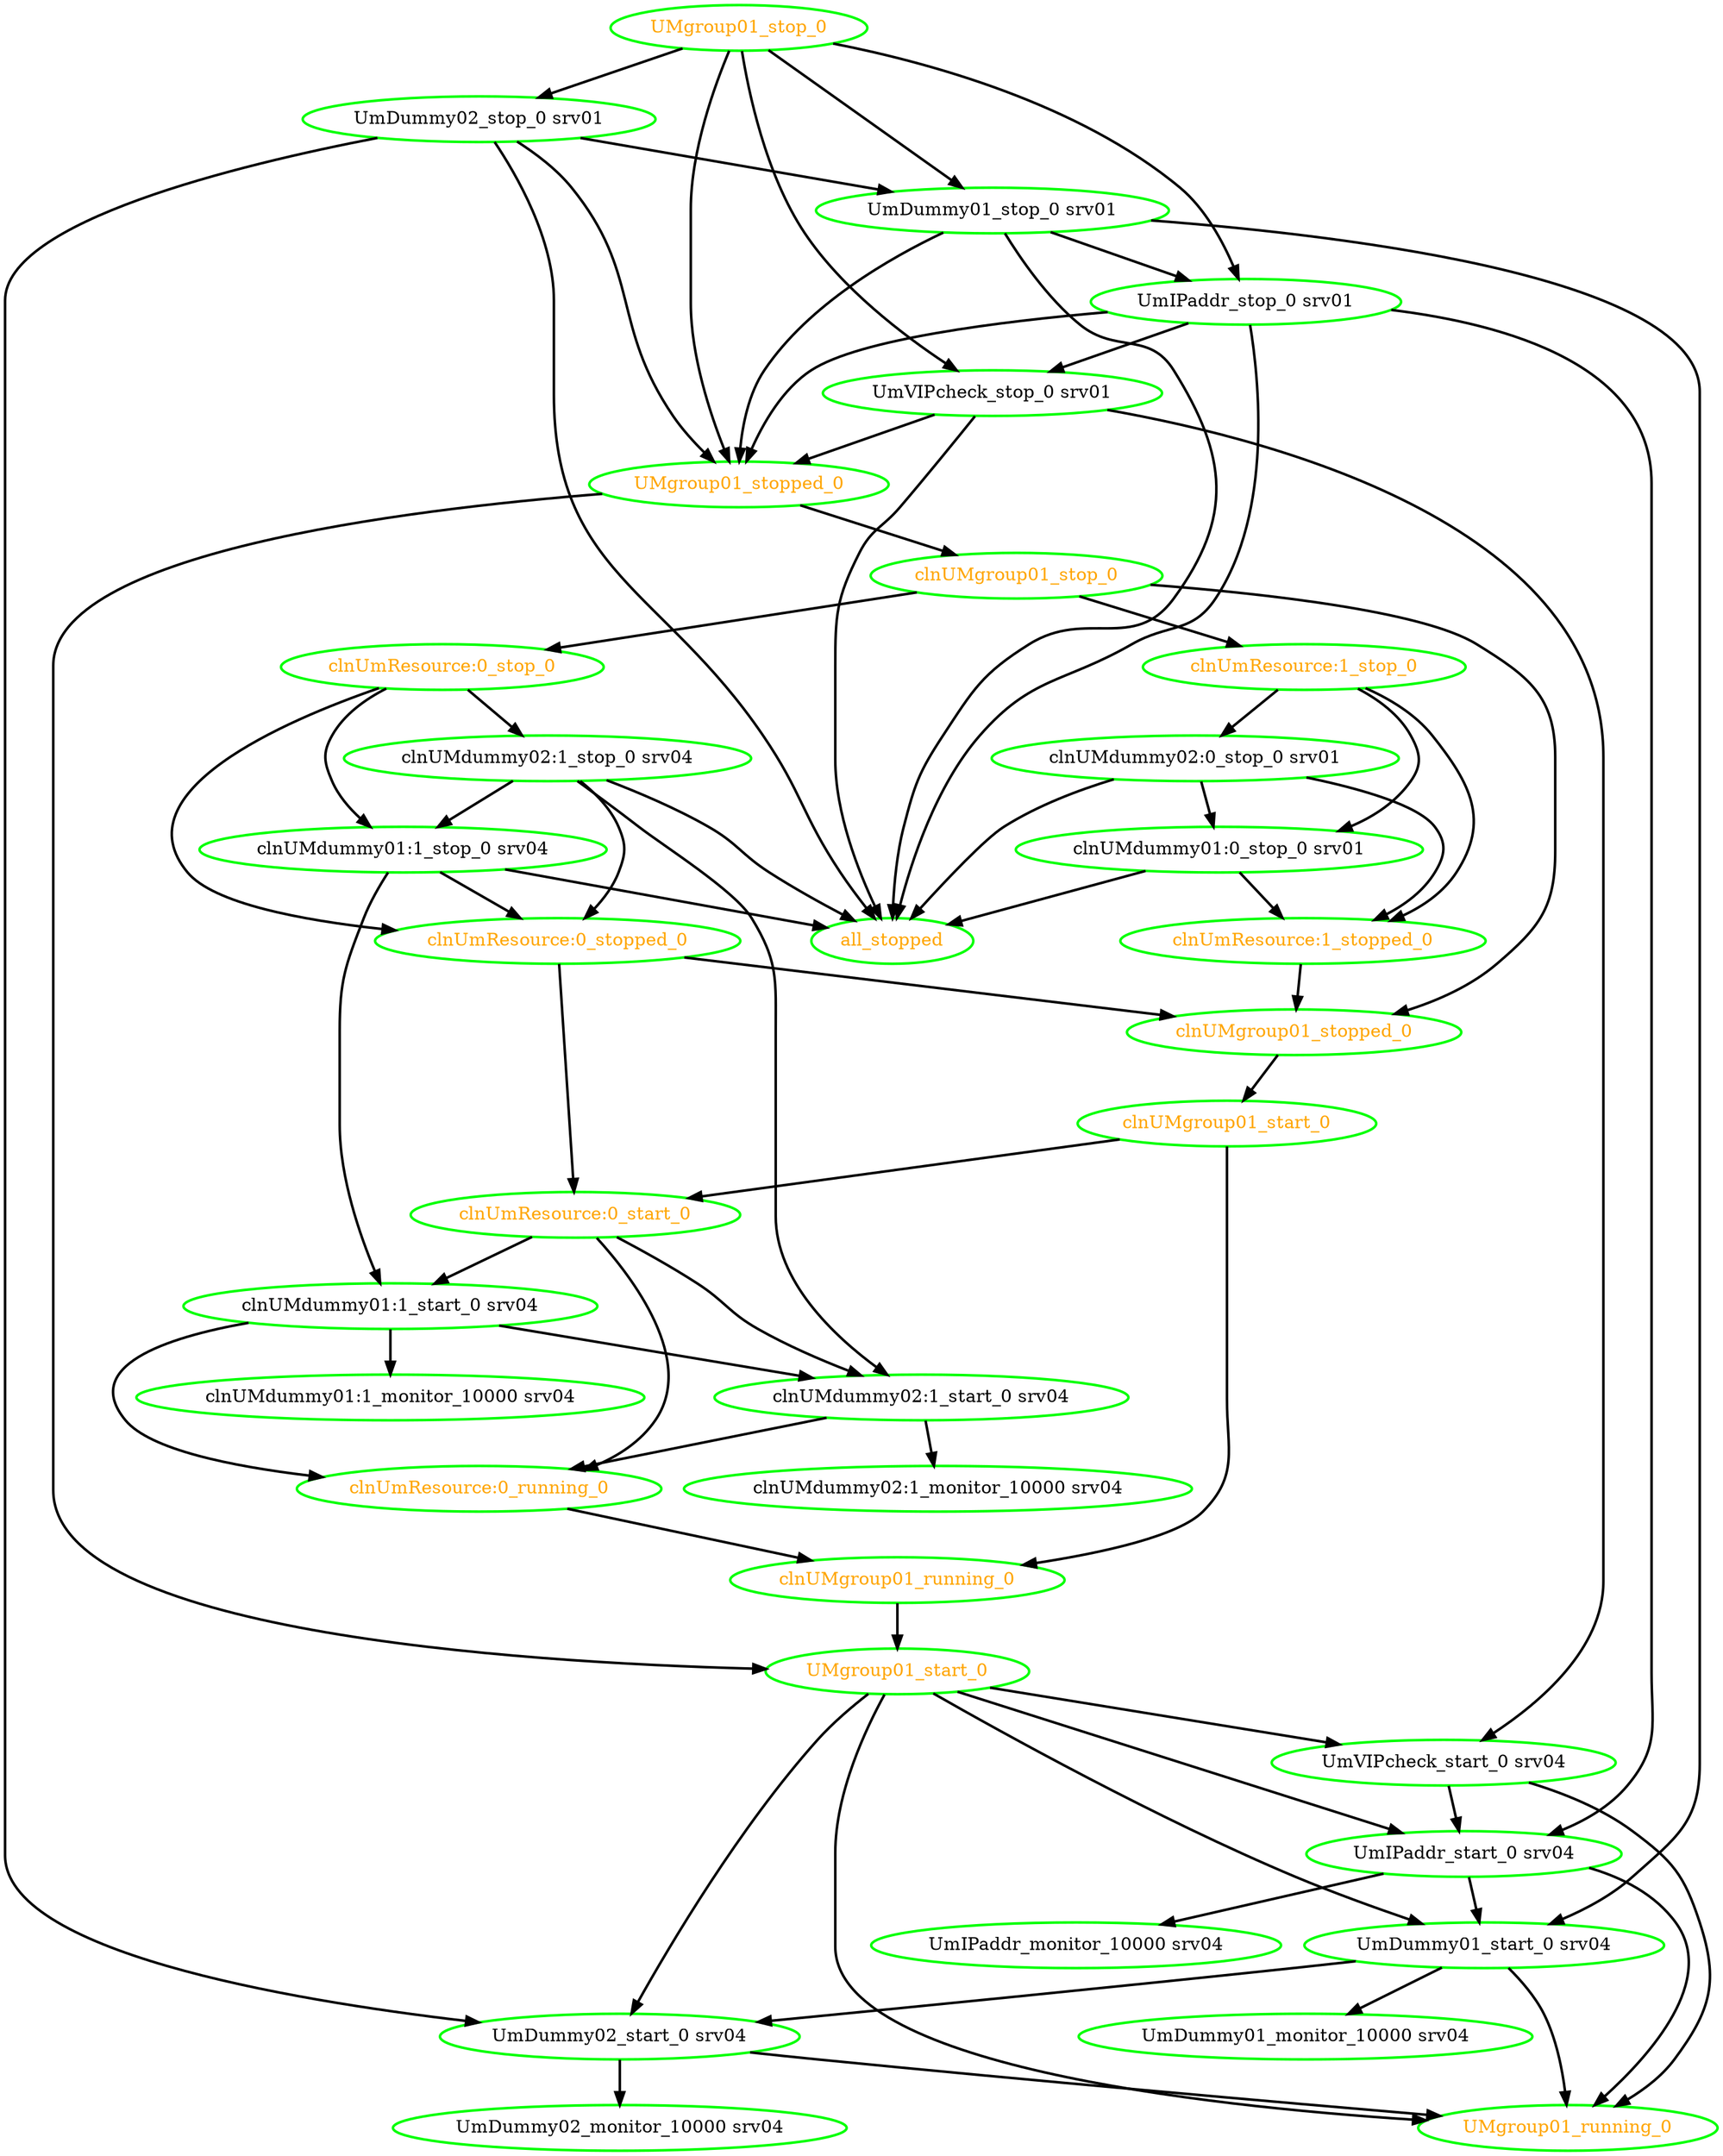 digraph "g" {
"UMgroup01_running_0" [ style=bold color="green" fontcolor="orange" ]
"UMgroup01_start_0" -> "UMgroup01_running_0" [ style = bold]
"UMgroup01_start_0" -> "UmDummy01_start_0 srv04" [ style = bold]
"UMgroup01_start_0" -> "UmDummy02_start_0 srv04" [ style = bold]
"UMgroup01_start_0" -> "UmIPaddr_start_0 srv04" [ style = bold]
"UMgroup01_start_0" -> "UmVIPcheck_start_0 srv04" [ style = bold]
"UMgroup01_start_0" [ style=bold color="green" fontcolor="orange" ]
"UMgroup01_stop_0" -> "UMgroup01_stopped_0" [ style = bold]
"UMgroup01_stop_0" -> "UmDummy01_stop_0 srv01" [ style = bold]
"UMgroup01_stop_0" -> "UmDummy02_stop_0 srv01" [ style = bold]
"UMgroup01_stop_0" -> "UmIPaddr_stop_0 srv01" [ style = bold]
"UMgroup01_stop_0" -> "UmVIPcheck_stop_0 srv01" [ style = bold]
"UMgroup01_stop_0" [ style=bold color="green" fontcolor="orange" ]
"UMgroup01_stopped_0" -> "UMgroup01_start_0" [ style = bold]
"UMgroup01_stopped_0" -> "clnUMgroup01_stop_0" [ style = bold]
"UMgroup01_stopped_0" [ style=bold color="green" fontcolor="orange" ]
"UmDummy01_monitor_10000 srv04" [ style=bold color="green" fontcolor="black" ]
"UmDummy01_start_0 srv04" -> "UMgroup01_running_0" [ style = bold]
"UmDummy01_start_0 srv04" -> "UmDummy01_monitor_10000 srv04" [ style = bold]
"UmDummy01_start_0 srv04" -> "UmDummy02_start_0 srv04" [ style = bold]
"UmDummy01_start_0 srv04" [ style=bold color="green" fontcolor="black" ]
"UmDummy01_stop_0 srv01" -> "UMgroup01_stopped_0" [ style = bold]
"UmDummy01_stop_0 srv01" -> "UmDummy01_start_0 srv04" [ style = bold]
"UmDummy01_stop_0 srv01" -> "UmIPaddr_stop_0 srv01" [ style = bold]
"UmDummy01_stop_0 srv01" -> "all_stopped" [ style = bold]
"UmDummy01_stop_0 srv01" [ style=bold color="green" fontcolor="black" ]
"UmDummy02_monitor_10000 srv04" [ style=bold color="green" fontcolor="black" ]
"UmDummy02_start_0 srv04" -> "UMgroup01_running_0" [ style = bold]
"UmDummy02_start_0 srv04" -> "UmDummy02_monitor_10000 srv04" [ style = bold]
"UmDummy02_start_0 srv04" [ style=bold color="green" fontcolor="black" ]
"UmDummy02_stop_0 srv01" -> "UMgroup01_stopped_0" [ style = bold]
"UmDummy02_stop_0 srv01" -> "UmDummy01_stop_0 srv01" [ style = bold]
"UmDummy02_stop_0 srv01" -> "UmDummy02_start_0 srv04" [ style = bold]
"UmDummy02_stop_0 srv01" -> "all_stopped" [ style = bold]
"UmDummy02_stop_0 srv01" [ style=bold color="green" fontcolor="black" ]
"UmIPaddr_monitor_10000 srv04" [ style=bold color="green" fontcolor="black" ]
"UmIPaddr_start_0 srv04" -> "UMgroup01_running_0" [ style = bold]
"UmIPaddr_start_0 srv04" -> "UmDummy01_start_0 srv04" [ style = bold]
"UmIPaddr_start_0 srv04" -> "UmIPaddr_monitor_10000 srv04" [ style = bold]
"UmIPaddr_start_0 srv04" [ style=bold color="green" fontcolor="black" ]
"UmIPaddr_stop_0 srv01" -> "UMgroup01_stopped_0" [ style = bold]
"UmIPaddr_stop_0 srv01" -> "UmIPaddr_start_0 srv04" [ style = bold]
"UmIPaddr_stop_0 srv01" -> "UmVIPcheck_stop_0 srv01" [ style = bold]
"UmIPaddr_stop_0 srv01" -> "all_stopped" [ style = bold]
"UmIPaddr_stop_0 srv01" [ style=bold color="green" fontcolor="black" ]
"UmVIPcheck_start_0 srv04" -> "UMgroup01_running_0" [ style = bold]
"UmVIPcheck_start_0 srv04" -> "UmIPaddr_start_0 srv04" [ style = bold]
"UmVIPcheck_start_0 srv04" [ style=bold color="green" fontcolor="black" ]
"UmVIPcheck_stop_0 srv01" -> "UMgroup01_stopped_0" [ style = bold]
"UmVIPcheck_stop_0 srv01" -> "UmVIPcheck_start_0 srv04" [ style = bold]
"UmVIPcheck_stop_0 srv01" -> "all_stopped" [ style = bold]
"UmVIPcheck_stop_0 srv01" [ style=bold color="green" fontcolor="black" ]
"all_stopped" [ style=bold color="green" fontcolor="orange" ]
"clnUMdummy01:0_stop_0 srv01" -> "all_stopped" [ style = bold]
"clnUMdummy01:0_stop_0 srv01" -> "clnUmResource:1_stopped_0" [ style = bold]
"clnUMdummy01:0_stop_0 srv01" [ style=bold color="green" fontcolor="black" ]
"clnUMdummy01:1_monitor_10000 srv04" [ style=bold color="green" fontcolor="black" ]
"clnUMdummy01:1_start_0 srv04" -> "clnUMdummy01:1_monitor_10000 srv04" [ style = bold]
"clnUMdummy01:1_start_0 srv04" -> "clnUMdummy02:1_start_0 srv04" [ style = bold]
"clnUMdummy01:1_start_0 srv04" -> "clnUmResource:0_running_0" [ style = bold]
"clnUMdummy01:1_start_0 srv04" [ style=bold color="green" fontcolor="black" ]
"clnUMdummy01:1_stop_0 srv04" -> "all_stopped" [ style = bold]
"clnUMdummy01:1_stop_0 srv04" -> "clnUMdummy01:1_start_0 srv04" [ style = bold]
"clnUMdummy01:1_stop_0 srv04" -> "clnUmResource:0_stopped_0" [ style = bold]
"clnUMdummy01:1_stop_0 srv04" [ style=bold color="green" fontcolor="black" ]
"clnUMdummy02:0_stop_0 srv01" -> "all_stopped" [ style = bold]
"clnUMdummy02:0_stop_0 srv01" -> "clnUMdummy01:0_stop_0 srv01" [ style = bold]
"clnUMdummy02:0_stop_0 srv01" -> "clnUmResource:1_stopped_0" [ style = bold]
"clnUMdummy02:0_stop_0 srv01" [ style=bold color="green" fontcolor="black" ]
"clnUMdummy02:1_monitor_10000 srv04" [ style=bold color="green" fontcolor="black" ]
"clnUMdummy02:1_start_0 srv04" -> "clnUMdummy02:1_monitor_10000 srv04" [ style = bold]
"clnUMdummy02:1_start_0 srv04" -> "clnUmResource:0_running_0" [ style = bold]
"clnUMdummy02:1_start_0 srv04" [ style=bold color="green" fontcolor="black" ]
"clnUMdummy02:1_stop_0 srv04" -> "all_stopped" [ style = bold]
"clnUMdummy02:1_stop_0 srv04" -> "clnUMdummy01:1_stop_0 srv04" [ style = bold]
"clnUMdummy02:1_stop_0 srv04" -> "clnUMdummy02:1_start_0 srv04" [ style = bold]
"clnUMdummy02:1_stop_0 srv04" -> "clnUmResource:0_stopped_0" [ style = bold]
"clnUMdummy02:1_stop_0 srv04" [ style=bold color="green" fontcolor="black" ]
"clnUMgroup01_running_0" -> "UMgroup01_start_0" [ style = bold]
"clnUMgroup01_running_0" [ style=bold color="green" fontcolor="orange" ]
"clnUMgroup01_start_0" -> "clnUMgroup01_running_0" [ style = bold]
"clnUMgroup01_start_0" -> "clnUmResource:0_start_0" [ style = bold]
"clnUMgroup01_start_0" [ style=bold color="green" fontcolor="orange" ]
"clnUMgroup01_stop_0" -> "clnUMgroup01_stopped_0" [ style = bold]
"clnUMgroup01_stop_0" -> "clnUmResource:0_stop_0" [ style = bold]
"clnUMgroup01_stop_0" -> "clnUmResource:1_stop_0" [ style = bold]
"clnUMgroup01_stop_0" [ style=bold color="green" fontcolor="orange" ]
"clnUMgroup01_stopped_0" -> "clnUMgroup01_start_0" [ style = bold]
"clnUMgroup01_stopped_0" [ style=bold color="green" fontcolor="orange" ]
"clnUmResource:0_running_0" -> "clnUMgroup01_running_0" [ style = bold]
"clnUmResource:0_running_0" [ style=bold color="green" fontcolor="orange"]
"clnUmResource:0_start_0" -> "clnUMdummy01:1_start_0 srv04" [ style = bold]
"clnUmResource:0_start_0" -> "clnUMdummy02:1_start_0 srv04" [ style = bold]
"clnUmResource:0_start_0" -> "clnUmResource:0_running_0" [ style = bold]
"clnUmResource:0_start_0" [ style=bold color="green" fontcolor="orange"]
"clnUmResource:0_stop_0" -> "clnUMdummy01:1_stop_0 srv04" [ style = bold]
"clnUmResource:0_stop_0" -> "clnUMdummy02:1_stop_0 srv04" [ style = bold]
"clnUmResource:0_stop_0" -> "clnUmResource:0_stopped_0" [ style = bold]
"clnUmResource:0_stop_0" [ style=bold color="green" fontcolor="orange" ]
"clnUmResource:0_stopped_0" -> "clnUMgroup01_stopped_0" [ style = bold]
"clnUmResource:0_stopped_0" -> "clnUmResource:0_start_0" [ style = bold]
"clnUmResource:0_stopped_0" [ style=bold color="green" fontcolor="orange" ]
"clnUmResource:1_stop_0" -> "clnUMdummy01:0_stop_0 srv01" [ style = bold]
"clnUmResource:1_stop_0" -> "clnUMdummy02:0_stop_0 srv01" [ style = bold]
"clnUmResource:1_stop_0" -> "clnUmResource:1_stopped_0" [ style = bold]
"clnUmResource:1_stop_0" [ style=bold color="green" fontcolor="orange" ]
"clnUmResource:1_stopped_0" -> "clnUMgroup01_stopped_0" [ style = bold]
"clnUmResource:1_stopped_0" [ style=bold color="green" fontcolor="orange" ]
}
